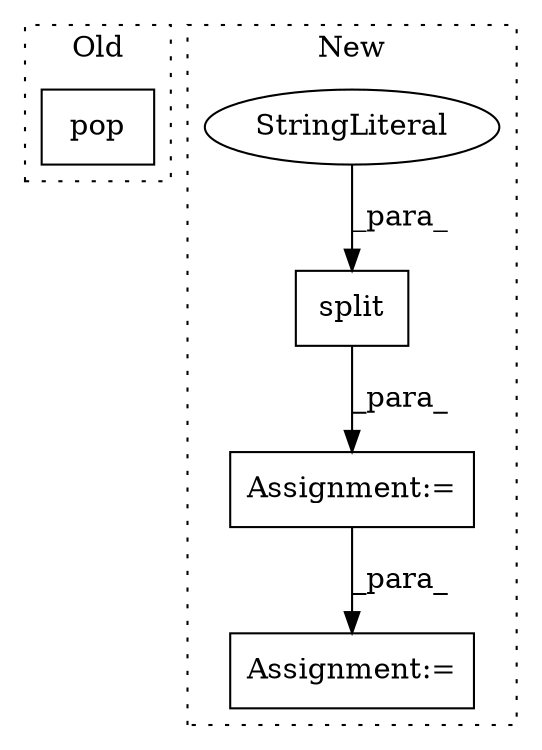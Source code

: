 digraph G {
subgraph cluster0 {
1 [label="pop" a="32" s="402,407" l="4,1" shape="box"];
label = "Old";
style="dotted";
}
subgraph cluster1 {
2 [label="split" a="32" s="341,351" l="6,1" shape="box"];
3 [label="StringLiteral" a="45" s="347" l="4" shape="ellipse"];
4 [label="Assignment:=" a="7" s="320" l="1" shape="box"];
5 [label="Assignment:=" a="7" s="363" l="1" shape="box"];
label = "New";
style="dotted";
}
2 -> 4 [label="_para_"];
3 -> 2 [label="_para_"];
4 -> 5 [label="_para_"];
}